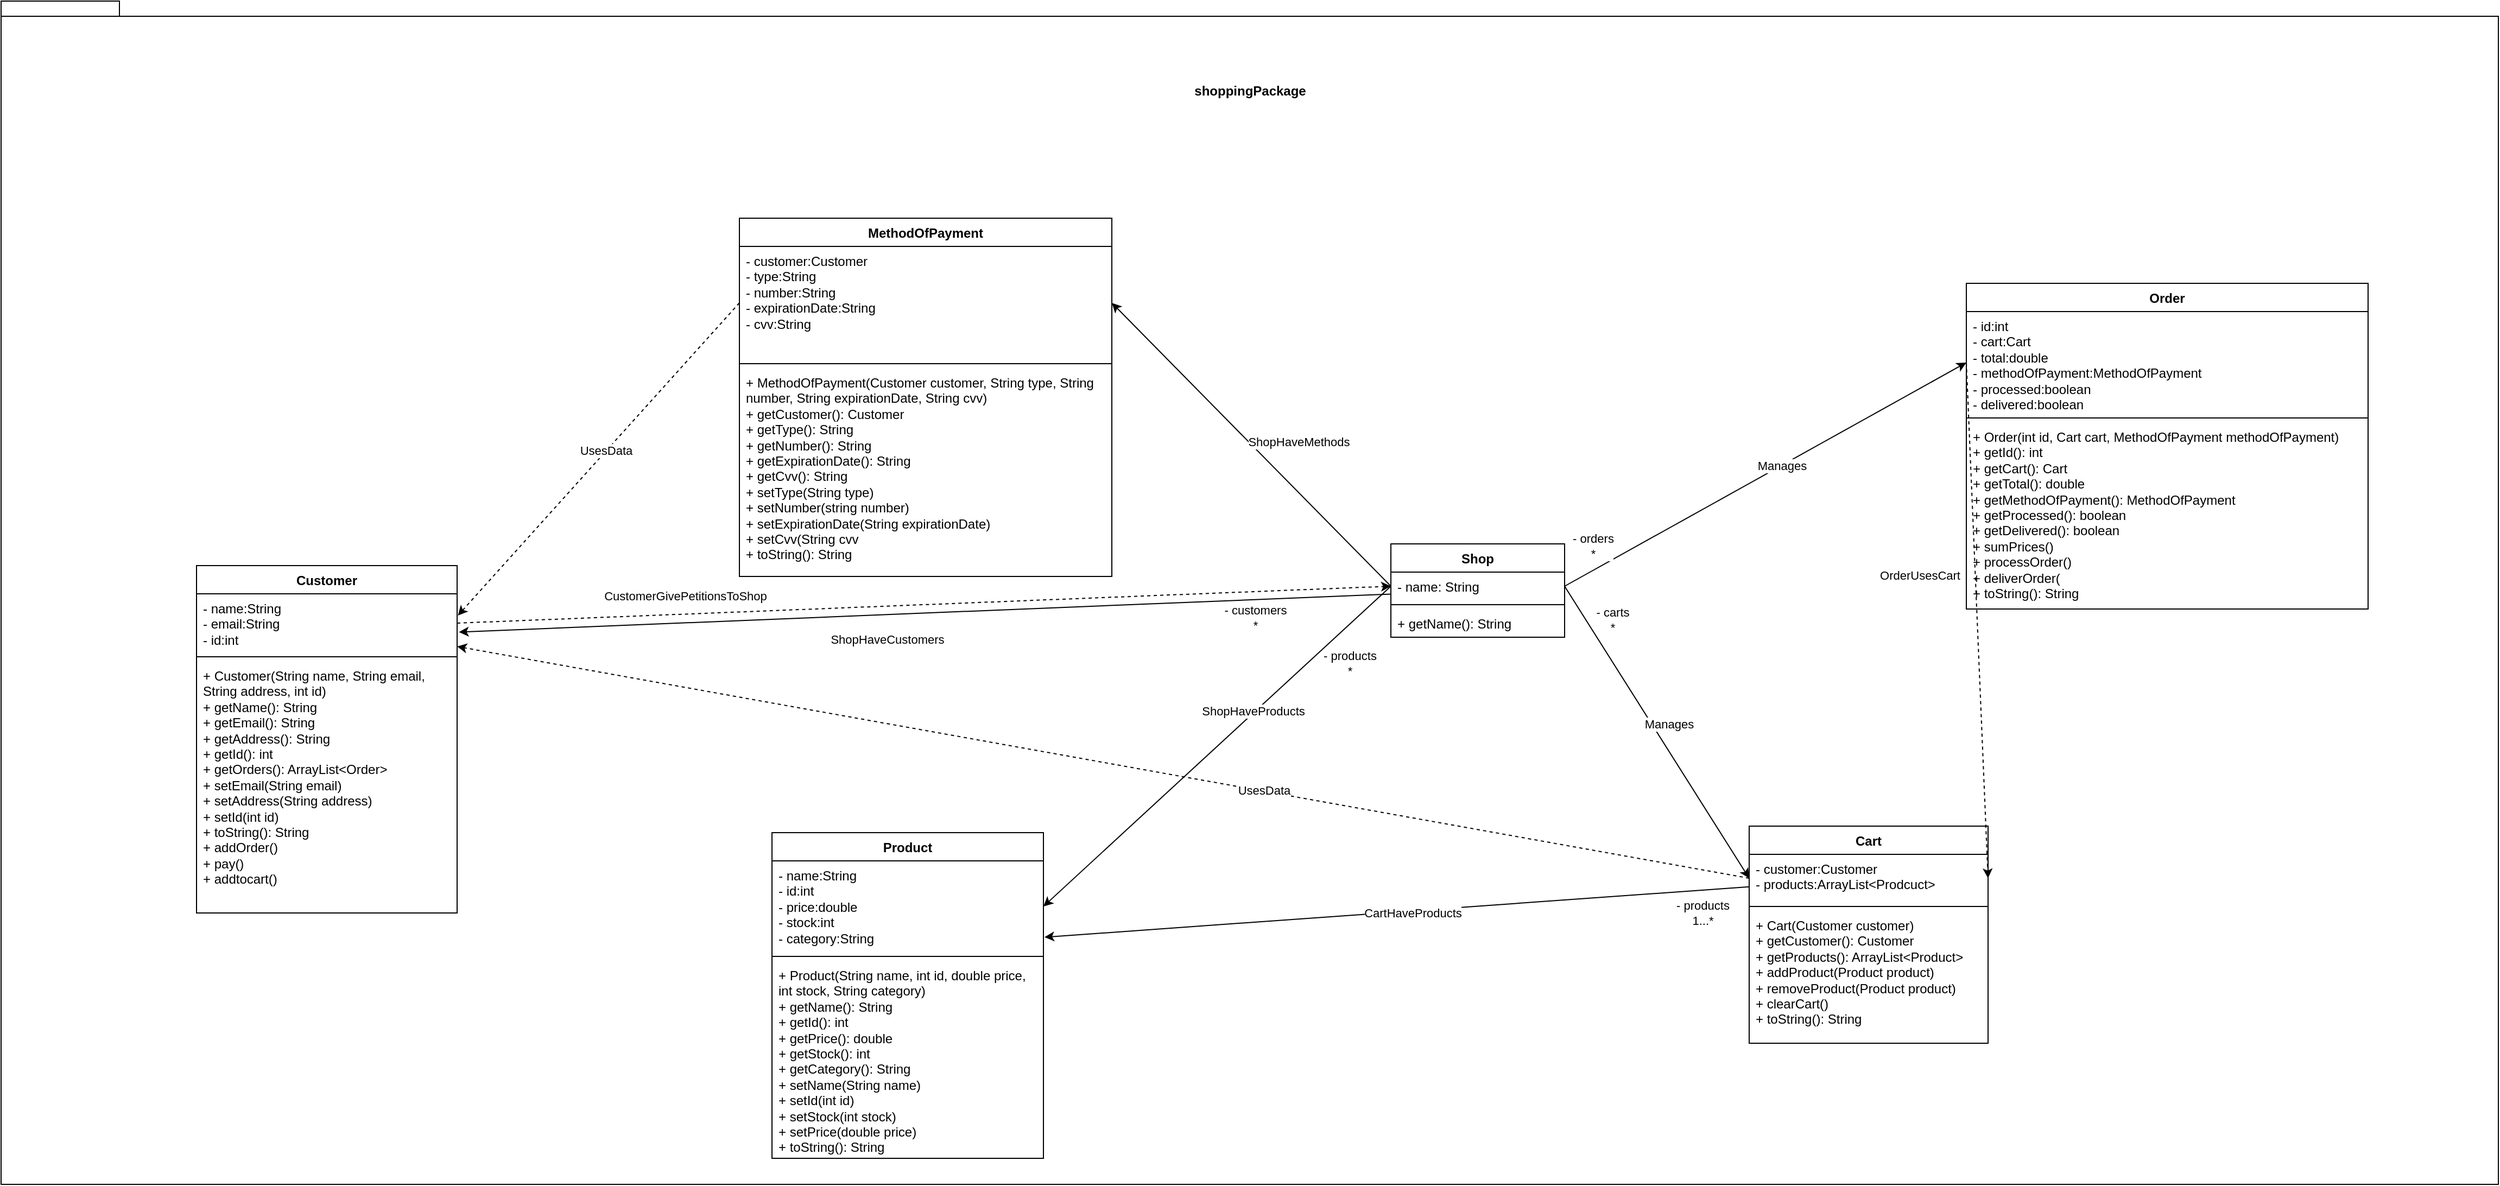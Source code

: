 <mxfile>
    <diagram name="Página-1" id="qqk2K5_pDjCYKN5iAL0d">
        <mxGraphModel dx="4970" dy="4913" grid="1" gridSize="10" guides="1" tooltips="1" connect="1" arrows="1" fold="1" page="1" pageScale="1" pageWidth="827" pageHeight="1169" math="0" shadow="0">
            <root>
                <mxCell id="0"/>
                <mxCell id="1" parent="0"/>
                <mxCell id="56" value="shoppingPackage&lt;br&gt;&lt;br&gt;&lt;br&gt;&lt;br&gt;&lt;br&gt;&lt;br&gt;&lt;br&gt;&lt;br&gt;&lt;br&gt;&lt;br&gt;&lt;br&gt;&lt;br&gt;&lt;br&gt;&lt;br&gt;&lt;br&gt;&lt;br&gt;&lt;br&gt;&lt;br&gt;&lt;br&gt;&lt;br&gt;&lt;br&gt;&lt;br&gt;&lt;br&gt;&lt;br&gt;&lt;br&gt;&lt;br&gt;&lt;br&gt;&lt;br&gt;&lt;br&gt;&lt;br&gt;&lt;br&gt;&lt;br&gt;&lt;br&gt;&lt;br&gt;&lt;br&gt;&lt;br&gt;&lt;br&gt;&lt;br&gt;&lt;br&gt;&lt;br&gt;&lt;br&gt;&lt;br&gt;&lt;br&gt;&lt;br&gt;&lt;br&gt;&lt;br&gt;&lt;br&gt;&lt;br&gt;&lt;br&gt;&lt;br&gt;&lt;br&gt;&lt;br&gt;&lt;br&gt;&lt;br&gt;&lt;br&gt;&lt;br&gt;&lt;br&gt;&lt;br&gt;&lt;br&gt;&lt;br&gt;&lt;br&gt;&lt;br&gt;&lt;br&gt;&lt;br&gt;&lt;br&gt;&lt;br&gt;" style="shape=folder;fontStyle=1;spacingTop=10;tabWidth=40;tabHeight=14;tabPosition=left;html=1;" vertex="1" parent="1">
                    <mxGeometry x="91" y="-2310" width="2300" height="1090" as="geometry"/>
                </mxCell>
                <mxCell id="LrH_3oRk7ts7FuKDNX95-7" value="&lt;span data-lucid-content=&quot;{&amp;quot;t&amp;quot;:&amp;quot;Customer&amp;quot;,&amp;quot;m&amp;quot;:[{&amp;quot;s&amp;quot;:0,&amp;quot;n&amp;quot;:&amp;quot;a&amp;quot;,&amp;quot;v&amp;quot;:&amp;quot;left&amp;quot;},{&amp;quot;s&amp;quot;:0,&amp;quot;n&amp;quot;:&amp;quot;fsp&amp;quot;,&amp;quot;v&amp;quot;:&amp;quot;ss_presetShapeStyle1_textStyle&amp;quot;,&amp;quot;e&amp;quot;:8},{&amp;quot;s&amp;quot;:0,&amp;quot;n&amp;quot;:&amp;quot;fsp2&amp;quot;,&amp;quot;v&amp;quot;:&amp;quot;ss_presetShapeStyle1_textStyle&amp;quot;,&amp;quot;e&amp;quot;:8}]}&quot; data-lucid-type=&quot;application/vnd.lucid.text&quot;&gt;Customer&lt;/span&gt;" style="swimlane;fontStyle=1;align=center;verticalAlign=top;childLayout=stackLayout;horizontal=1;startSize=26;horizontalStack=0;resizeParent=1;resizeParentMax=0;resizeLast=0;collapsible=1;marginBottom=0;whiteSpace=wrap;html=1;" parent="1" vertex="1">
                    <mxGeometry x="271" y="-1790" width="240" height="320" as="geometry"/>
                </mxCell>
                <mxCell id="LrH_3oRk7ts7FuKDNX95-8" value="&lt;span data-lucid-content=&quot;{&amp;quot;t&amp;quot;:&amp;quot;- name:String\n- email:String\n- id:int\n- orders:ArrayList&lt;Order&gt;&amp;quot;,&amp;quot;m&amp;quot;:[{&amp;quot;s&amp;quot;:0,&amp;quot;n&amp;quot;:&amp;quot;od&amp;quot;,&amp;quot;v&amp;quot;:1},{&amp;quot;s&amp;quot;:14,&amp;quot;n&amp;quot;:&amp;quot;od&amp;quot;,&amp;quot;v&amp;quot;:1},{&amp;quot;s&amp;quot;:29,&amp;quot;n&amp;quot;:&amp;quot;od&amp;quot;,&amp;quot;v&amp;quot;:1},{&amp;quot;s&amp;quot;:38,&amp;quot;n&amp;quot;:&amp;quot;od&amp;quot;,&amp;quot;v&amp;quot;:1},{&amp;quot;s&amp;quot;:0,&amp;quot;n&amp;quot;:&amp;quot;fsp&amp;quot;,&amp;quot;v&amp;quot;:&amp;quot;ss_presetShapeStyle1_textStyle&amp;quot;,&amp;quot;e&amp;quot;:63},{&amp;quot;s&amp;quot;:0,&amp;quot;n&amp;quot;:&amp;quot;fsp2&amp;quot;,&amp;quot;v&amp;quot;:&amp;quot;ss_presetShapeStyle1_textStyle&amp;quot;,&amp;quot;e&amp;quot;:63}]}&quot; data-lucid-type=&quot;application/vnd.lucid.text&quot;&gt;- name:String&lt;br&gt;- email:String&lt;br&gt;- id:int&lt;br&gt;&lt;/span&gt;" style="text;strokeColor=none;fillColor=none;align=left;verticalAlign=top;spacingLeft=4;spacingRight=4;overflow=hidden;rotatable=0;points=[[0,0.5],[1,0.5]];portConstraint=eastwest;whiteSpace=wrap;html=1;" parent="LrH_3oRk7ts7FuKDNX95-7" vertex="1">
                    <mxGeometry y="26" width="240" height="54" as="geometry"/>
                </mxCell>
                <mxCell id="LrH_3oRk7ts7FuKDNX95-9" value="" style="line;strokeWidth=1;fillColor=none;align=left;verticalAlign=middle;spacingTop=-1;spacingLeft=3;spacingRight=3;rotatable=0;labelPosition=right;points=[];portConstraint=eastwest;strokeColor=inherit;" parent="LrH_3oRk7ts7FuKDNX95-7" vertex="1">
                    <mxGeometry y="80" width="240" height="8" as="geometry"/>
                </mxCell>
                <mxCell id="LrH_3oRk7ts7FuKDNX95-10" value="&lt;span data-lucid-content=&quot;{&amp;quot;t&amp;quot;:&amp;quot;+ Customer(String name, String email, String address, int id)\n+ getName(): String\n+ getEmail(): String\n+ getAddress(): String\n+ getId(): int\n+ getOrders(): ArrayList&lt;Order&gt;\n+ setEmail(String email)\n+ setAddress(String address)\n+ setId(int id)\n+ toString(): String\n+ addOrder(Order order) &amp;quot;,&amp;quot;m&amp;quot;:[{&amp;quot;s&amp;quot;:0,&amp;quot;n&amp;quot;:&amp;quot;a&amp;quot;,&amp;quot;v&amp;quot;:&amp;quot;left&amp;quot;},{&amp;quot;s&amp;quot;:62,&amp;quot;n&amp;quot;:&amp;quot;a&amp;quot;,&amp;quot;v&amp;quot;:&amp;quot;left&amp;quot;},{&amp;quot;s&amp;quot;:82,&amp;quot;n&amp;quot;:&amp;quot;a&amp;quot;,&amp;quot;v&amp;quot;:&amp;quot;left&amp;quot;},{&amp;quot;s&amp;quot;:103,&amp;quot;n&amp;quot;:&amp;quot;a&amp;quot;,&amp;quot;v&amp;quot;:&amp;quot;left&amp;quot;},{&amp;quot;s&amp;quot;:126,&amp;quot;n&amp;quot;:&amp;quot;a&amp;quot;,&amp;quot;v&amp;quot;:&amp;quot;left&amp;quot;},{&amp;quot;s&amp;quot;:141,&amp;quot;n&amp;quot;:&amp;quot;a&amp;quot;,&amp;quot;v&amp;quot;:&amp;quot;left&amp;quot;},{&amp;quot;s&amp;quot;:173,&amp;quot;n&amp;quot;:&amp;quot;a&amp;quot;,&amp;quot;v&amp;quot;:&amp;quot;left&amp;quot;},{&amp;quot;s&amp;quot;:198,&amp;quot;n&amp;quot;:&amp;quot;a&amp;quot;,&amp;quot;v&amp;quot;:&amp;quot;left&amp;quot;},{&amp;quot;s&amp;quot;:227,&amp;quot;n&amp;quot;:&amp;quot;a&amp;quot;,&amp;quot;v&amp;quot;:&amp;quot;left&amp;quot;},{&amp;quot;s&amp;quot;:243,&amp;quot;n&amp;quot;:&amp;quot;a&amp;quot;,&amp;quot;v&amp;quot;:&amp;quot;left&amp;quot;},{&amp;quot;s&amp;quot;:264,&amp;quot;n&amp;quot;:&amp;quot;a&amp;quot;,&amp;quot;v&amp;quot;:&amp;quot;left&amp;quot;},{&amp;quot;s&amp;quot;:0,&amp;quot;n&amp;quot;:&amp;quot;fc&amp;quot;,&amp;quot;v&amp;quot;:&amp;quot;Regular&amp;quot;,&amp;quot;e&amp;quot;:288},{&amp;quot;s&amp;quot;:0,&amp;quot;n&amp;quot;:&amp;quot;fid&amp;quot;,&amp;quot;v&amp;quot;:2,&amp;quot;e&amp;quot;:288},{&amp;quot;s&amp;quot;:0,&amp;quot;n&amp;quot;:&amp;quot;fsp&amp;quot;,&amp;quot;v&amp;quot;:&amp;quot;ss_presetShapeStyle1_textStyle&amp;quot;,&amp;quot;e&amp;quot;:288},{&amp;quot;s&amp;quot;:0,&amp;quot;n&amp;quot;:&amp;quot;fsp2&amp;quot;,&amp;quot;v&amp;quot;:&amp;quot;ss_presetShapeStyle1_textStyle&amp;quot;,&amp;quot;e&amp;quot;:288}]}&quot; data-lucid-type=&quot;application/vnd.lucid.text&quot;&gt;+ Customer(String name, String email, String address, int id)&lt;br&gt;+ getName(): String&lt;br&gt;+ getEmail(): String&lt;br&gt;+ getAddress(): String&lt;br&gt;+ getId(): int&lt;br&gt;+ getOrders(): ArrayList&amp;lt;Order&amp;gt;&lt;br&gt;+ setEmail(String email)&lt;br&gt;+ setAddress(String address)&lt;br&gt;+ setId(int id)&lt;br&gt;+ toString(): String&lt;br&gt;+ addOrder()&lt;br&gt;+ pay()&lt;br&gt;+ addtocart()&lt;/span&gt;" style="text;strokeColor=none;fillColor=none;align=left;verticalAlign=top;spacingLeft=4;spacingRight=4;overflow=hidden;rotatable=0;points=[[0,0.5],[1,0.5]];portConstraint=eastwest;whiteSpace=wrap;html=1;" parent="LrH_3oRk7ts7FuKDNX95-7" vertex="1">
                    <mxGeometry y="88" width="240" height="232" as="geometry"/>
                </mxCell>
                <mxCell id="LrH_3oRk7ts7FuKDNX95-11" value="&lt;span data-lucid-content=&quot;{&amp;quot;t&amp;quot;:&amp;quot;Product&amp;quot;,&amp;quot;m&amp;quot;:[{&amp;quot;s&amp;quot;:0,&amp;quot;n&amp;quot;:&amp;quot;a&amp;quot;,&amp;quot;v&amp;quot;:&amp;quot;left&amp;quot;},{&amp;quot;s&amp;quot;:0,&amp;quot;n&amp;quot;:&amp;quot;fsp&amp;quot;,&amp;quot;v&amp;quot;:&amp;quot;ss_presetShapeStyle1_textStyle&amp;quot;,&amp;quot;e&amp;quot;:7},{&amp;quot;s&amp;quot;:0,&amp;quot;n&amp;quot;:&amp;quot;fsp2&amp;quot;,&amp;quot;v&amp;quot;:&amp;quot;ss_presetShapeStyle1_textStyle&amp;quot;,&amp;quot;e&amp;quot;:7}]}&quot; data-lucid-type=&quot;application/vnd.lucid.text&quot;&gt;Product&lt;/span&gt;" style="swimlane;fontStyle=1;align=center;verticalAlign=top;childLayout=stackLayout;horizontal=1;startSize=26;horizontalStack=0;resizeParent=1;resizeParentMax=0;resizeLast=0;collapsible=1;marginBottom=0;whiteSpace=wrap;html=1;" parent="1" vertex="1">
                    <mxGeometry x="801" y="-1544" width="250" height="300" as="geometry"/>
                </mxCell>
                <mxCell id="LrH_3oRk7ts7FuKDNX95-12" value="&lt;span data-lucid-content=&quot;{&amp;quot;t&amp;quot;:&amp;quot;- name:String\n- id:int\n- price:double\n- stock:int\n- category:String&amp;quot;,&amp;quot;m&amp;quot;:[{&amp;quot;s&amp;quot;:0,&amp;quot;n&amp;quot;:&amp;quot;od&amp;quot;,&amp;quot;v&amp;quot;:1},{&amp;quot;s&amp;quot;:14,&amp;quot;n&amp;quot;:&amp;quot;od&amp;quot;,&amp;quot;v&amp;quot;:1},{&amp;quot;s&amp;quot;:23,&amp;quot;n&amp;quot;:&amp;quot;od&amp;quot;,&amp;quot;v&amp;quot;:1},{&amp;quot;s&amp;quot;:38,&amp;quot;n&amp;quot;:&amp;quot;od&amp;quot;,&amp;quot;v&amp;quot;:1},{&amp;quot;s&amp;quot;:50,&amp;quot;n&amp;quot;:&amp;quot;od&amp;quot;,&amp;quot;v&amp;quot;:1},{&amp;quot;s&amp;quot;:0,&amp;quot;n&amp;quot;:&amp;quot;fsp&amp;quot;,&amp;quot;v&amp;quot;:&amp;quot;ss_presetShapeStyle1_textStyle&amp;quot;,&amp;quot;e&amp;quot;:67},{&amp;quot;s&amp;quot;:0,&amp;quot;n&amp;quot;:&amp;quot;fsp2&amp;quot;,&amp;quot;v&amp;quot;:&amp;quot;ss_presetShapeStyle1_textStyle&amp;quot;,&amp;quot;e&amp;quot;:67}]}&quot; data-lucid-type=&quot;application/vnd.lucid.text&quot;&gt;- name:String&lt;br&gt;- id:int&lt;br&gt;- price:double&lt;br&gt;- stock:int&lt;br&gt;- category:String&lt;/span&gt;" style="text;strokeColor=none;fillColor=none;align=left;verticalAlign=top;spacingLeft=4;spacingRight=4;overflow=hidden;rotatable=0;points=[[0,0.5],[1,0.5]];portConstraint=eastwest;whiteSpace=wrap;html=1;" parent="LrH_3oRk7ts7FuKDNX95-11" vertex="1">
                    <mxGeometry y="26" width="250" height="84" as="geometry"/>
                </mxCell>
                <mxCell id="LrH_3oRk7ts7FuKDNX95-13" value="" style="line;strokeWidth=1;fillColor=none;align=left;verticalAlign=middle;spacingTop=-1;spacingLeft=3;spacingRight=3;rotatable=0;labelPosition=right;points=[];portConstraint=eastwest;strokeColor=inherit;" parent="LrH_3oRk7ts7FuKDNX95-11" vertex="1">
                    <mxGeometry y="110" width="250" height="8" as="geometry"/>
                </mxCell>
                <mxCell id="LrH_3oRk7ts7FuKDNX95-14" value="&lt;span data-lucid-content=&quot;{&amp;quot;t&amp;quot;:&amp;quot;+ Product(String name, int id, double price, int stock, String category)\n+ getName(): String\n+ getId(): int\n+ getPrice(): double\n+ getStock(): int\n+ getCategory(): String\n+ setName(String name)\n+ setId(int id)\n+ setStock(int stock)\n+ setPrice(double price)\n+ toString(): String&amp;quot;,&amp;quot;m&amp;quot;:[{&amp;quot;s&amp;quot;:0,&amp;quot;n&amp;quot;:&amp;quot;a&amp;quot;,&amp;quot;v&amp;quot;:&amp;quot;left&amp;quot;},{&amp;quot;s&amp;quot;:73,&amp;quot;n&amp;quot;:&amp;quot;a&amp;quot;,&amp;quot;v&amp;quot;:&amp;quot;left&amp;quot;},{&amp;quot;s&amp;quot;:93,&amp;quot;n&amp;quot;:&amp;quot;a&amp;quot;,&amp;quot;v&amp;quot;:&amp;quot;left&amp;quot;},{&amp;quot;s&amp;quot;:108,&amp;quot;n&amp;quot;:&amp;quot;a&amp;quot;,&amp;quot;v&amp;quot;:&amp;quot;left&amp;quot;},{&amp;quot;s&amp;quot;:129,&amp;quot;n&amp;quot;:&amp;quot;a&amp;quot;,&amp;quot;v&amp;quot;:&amp;quot;left&amp;quot;},{&amp;quot;s&amp;quot;:147,&amp;quot;n&amp;quot;:&amp;quot;a&amp;quot;,&amp;quot;v&amp;quot;:&amp;quot;left&amp;quot;},{&amp;quot;s&amp;quot;:171,&amp;quot;n&amp;quot;:&amp;quot;a&amp;quot;,&amp;quot;v&amp;quot;:&amp;quot;left&amp;quot;},{&amp;quot;s&amp;quot;:194,&amp;quot;n&amp;quot;:&amp;quot;a&amp;quot;,&amp;quot;v&amp;quot;:&amp;quot;left&amp;quot;},{&amp;quot;s&amp;quot;:210,&amp;quot;n&amp;quot;:&amp;quot;a&amp;quot;,&amp;quot;v&amp;quot;:&amp;quot;left&amp;quot;},{&amp;quot;s&amp;quot;:232,&amp;quot;n&amp;quot;:&amp;quot;a&amp;quot;,&amp;quot;v&amp;quot;:&amp;quot;left&amp;quot;},{&amp;quot;s&amp;quot;:257,&amp;quot;n&amp;quot;:&amp;quot;a&amp;quot;,&amp;quot;v&amp;quot;:&amp;quot;left&amp;quot;},{&amp;quot;s&amp;quot;:0,&amp;quot;n&amp;quot;:&amp;quot;fc&amp;quot;,&amp;quot;v&amp;quot;:&amp;quot;Regular&amp;quot;,&amp;quot;e&amp;quot;:277},{&amp;quot;s&amp;quot;:0,&amp;quot;n&amp;quot;:&amp;quot;fid&amp;quot;,&amp;quot;v&amp;quot;:2,&amp;quot;e&amp;quot;:277},{&amp;quot;s&amp;quot;:0,&amp;quot;n&amp;quot;:&amp;quot;fsp&amp;quot;,&amp;quot;v&amp;quot;:&amp;quot;ss_presetShapeStyle1_textStyle&amp;quot;,&amp;quot;e&amp;quot;:277},{&amp;quot;s&amp;quot;:0,&amp;quot;n&amp;quot;:&amp;quot;fsp2&amp;quot;,&amp;quot;v&amp;quot;:&amp;quot;ss_presetShapeStyle1_textStyle&amp;quot;,&amp;quot;e&amp;quot;:277}]}&quot; data-lucid-type=&quot;application/vnd.lucid.text&quot;&gt;+ Product(String name, int id, double price, int stock, String category)&lt;br&gt;+ getName(): String&lt;br&gt;+ getId(): int&lt;br&gt;+ getPrice(): double&lt;br&gt;+ getStock(): int&lt;br&gt;+ getCategory(): String&lt;br&gt;+ setName(String name)&lt;br&gt;+ setId(int id)&lt;br&gt;+ setStock(int stock)&lt;br&gt;+ setPrice(double price)&lt;br&gt;+ toString(): String&lt;/span&gt;" style="text;strokeColor=none;fillColor=none;align=left;verticalAlign=top;spacingLeft=4;spacingRight=4;overflow=hidden;rotatable=0;points=[[0,0.5],[1,0.5]];portConstraint=eastwest;whiteSpace=wrap;html=1;" parent="LrH_3oRk7ts7FuKDNX95-11" vertex="1">
                    <mxGeometry y="118" width="250" height="182" as="geometry"/>
                </mxCell>
                <mxCell id="LrH_3oRk7ts7FuKDNX95-15" value="&lt;span data-lucid-content=&quot;{&amp;quot;t&amp;quot;:&amp;quot;Cart&amp;quot;,&amp;quot;m&amp;quot;:[{&amp;quot;s&amp;quot;:0,&amp;quot;n&amp;quot;:&amp;quot;a&amp;quot;,&amp;quot;v&amp;quot;:&amp;quot;left&amp;quot;},{&amp;quot;s&amp;quot;:0,&amp;quot;n&amp;quot;:&amp;quot;fsp&amp;quot;,&amp;quot;v&amp;quot;:&amp;quot;ss_presetShapeStyle1_textStyle&amp;quot;,&amp;quot;e&amp;quot;:4},{&amp;quot;s&amp;quot;:0,&amp;quot;n&amp;quot;:&amp;quot;fsp2&amp;quot;,&amp;quot;v&amp;quot;:&amp;quot;ss_presetShapeStyle1_textStyle&amp;quot;,&amp;quot;e&amp;quot;:4}]}&quot; data-lucid-type=&quot;application/vnd.lucid.text&quot;&gt;Cart&lt;/span&gt;" style="swimlane;fontStyle=1;align=center;verticalAlign=top;childLayout=stackLayout;horizontal=1;startSize=26;horizontalStack=0;resizeParent=1;resizeParentMax=0;resizeLast=0;collapsible=1;marginBottom=0;whiteSpace=wrap;html=1;" parent="1" vertex="1">
                    <mxGeometry x="1701" y="-1550" width="220" height="200" as="geometry"/>
                </mxCell>
                <mxCell id="LrH_3oRk7ts7FuKDNX95-16" value="&lt;span data-lucid-content=&quot;{&amp;quot;t&amp;quot;:&amp;quot;- customer:Customer\n- products:ArrayList&lt;Prodcuct&gt;&amp;quot;,&amp;quot;m&amp;quot;:[{&amp;quot;s&amp;quot;:0,&amp;quot;n&amp;quot;:&amp;quot;od&amp;quot;,&amp;quot;v&amp;quot;:1},{&amp;quot;s&amp;quot;:0,&amp;quot;n&amp;quot;:&amp;quot;fsp&amp;quot;,&amp;quot;v&amp;quot;:&amp;quot;ss_presetShapeStyle1_textStyle&amp;quot;,&amp;quot;e&amp;quot;:50},{&amp;quot;s&amp;quot;:0,&amp;quot;n&amp;quot;:&amp;quot;fsp2&amp;quot;,&amp;quot;v&amp;quot;:&amp;quot;ss_presetShapeStyle1_textStyle&amp;quot;,&amp;quot;e&amp;quot;:50}]}&quot; data-lucid-type=&quot;application/vnd.lucid.text&quot;&gt;- customer:Customer&lt;br&gt;- products:ArrayList&amp;lt;Prodcuct&amp;gt;&lt;/span&gt;" style="text;strokeColor=none;fillColor=none;align=left;verticalAlign=top;spacingLeft=4;spacingRight=4;overflow=hidden;rotatable=0;points=[[0,0.5],[1,0.5]];portConstraint=eastwest;whiteSpace=wrap;html=1;" parent="LrH_3oRk7ts7FuKDNX95-15" vertex="1">
                    <mxGeometry y="26" width="220" height="44" as="geometry"/>
                </mxCell>
                <mxCell id="LrH_3oRk7ts7FuKDNX95-17" value="" style="line;strokeWidth=1;fillColor=none;align=left;verticalAlign=middle;spacingTop=-1;spacingLeft=3;spacingRight=3;rotatable=0;labelPosition=right;points=[];portConstraint=eastwest;strokeColor=inherit;" parent="LrH_3oRk7ts7FuKDNX95-15" vertex="1">
                    <mxGeometry y="70" width="220" height="8" as="geometry"/>
                </mxCell>
                <mxCell id="LrH_3oRk7ts7FuKDNX95-18" value="&lt;span data-lucid-content=&quot;{&amp;quot;t&amp;quot;:&amp;quot;+ Cart(Customer customer)\n+ getCustomer(): Customer\n+ getProducts(): ArrayList&lt;Product&gt;\n+ addProduct(Product product)\n+ removeProduct(Product product)\n+ clearCart()\n+ toString(): String&amp;quot;,&amp;quot;m&amp;quot;:[{&amp;quot;s&amp;quot;:0,&amp;quot;n&amp;quot;:&amp;quot;a&amp;quot;,&amp;quot;v&amp;quot;:&amp;quot;left&amp;quot;},{&amp;quot;s&amp;quot;:26,&amp;quot;n&amp;quot;:&amp;quot;a&amp;quot;,&amp;quot;v&amp;quot;:&amp;quot;left&amp;quot;},{&amp;quot;s&amp;quot;:52,&amp;quot;n&amp;quot;:&amp;quot;a&amp;quot;,&amp;quot;v&amp;quot;:&amp;quot;left&amp;quot;},{&amp;quot;s&amp;quot;:88,&amp;quot;n&amp;quot;:&amp;quot;a&amp;quot;,&amp;quot;v&amp;quot;:&amp;quot;left&amp;quot;},{&amp;quot;s&amp;quot;:118,&amp;quot;n&amp;quot;:&amp;quot;a&amp;quot;,&amp;quot;v&amp;quot;:&amp;quot;left&amp;quot;},{&amp;quot;s&amp;quot;:151,&amp;quot;n&amp;quot;:&amp;quot;a&amp;quot;,&amp;quot;v&amp;quot;:&amp;quot;left&amp;quot;},{&amp;quot;s&amp;quot;:165,&amp;quot;n&amp;quot;:&amp;quot;a&amp;quot;,&amp;quot;v&amp;quot;:&amp;quot;left&amp;quot;},{&amp;quot;s&amp;quot;:0,&amp;quot;n&amp;quot;:&amp;quot;fsp&amp;quot;,&amp;quot;v&amp;quot;:&amp;quot;ss_presetShapeStyle1_textStyle&amp;quot;,&amp;quot;e&amp;quot;:185},{&amp;quot;s&amp;quot;:0,&amp;quot;n&amp;quot;:&amp;quot;fsp2&amp;quot;,&amp;quot;v&amp;quot;:&amp;quot;ss_presetShapeStyle1_textStyle&amp;quot;,&amp;quot;e&amp;quot;:185}]}&quot; data-lucid-type=&quot;application/vnd.lucid.text&quot;&gt;+ Cart(Customer customer)&lt;br&gt;+ getCustomer(): Customer&lt;br&gt;+ getProducts(): ArrayList&amp;lt;Product&amp;gt;&lt;br&gt;+ addProduct(Product product)&lt;br&gt;+ removeProduct(Product product)&lt;br&gt;+ clearCart()&lt;br&gt;+ toString(): String&lt;/span&gt;" style="text;strokeColor=none;fillColor=none;align=left;verticalAlign=top;spacingLeft=4;spacingRight=4;overflow=hidden;rotatable=0;points=[[0,0.5],[1,0.5]];portConstraint=eastwest;whiteSpace=wrap;html=1;" parent="LrH_3oRk7ts7FuKDNX95-15" vertex="1">
                    <mxGeometry y="78" width="220" height="122" as="geometry"/>
                </mxCell>
                <mxCell id="LrH_3oRk7ts7FuKDNX95-19" value="&lt;span data-lucid-content=&quot;{&amp;quot;t&amp;quot;:&amp;quot;Order&amp;quot;,&amp;quot;m&amp;quot;:[{&amp;quot;s&amp;quot;:0,&amp;quot;n&amp;quot;:&amp;quot;a&amp;quot;,&amp;quot;v&amp;quot;:&amp;quot;left&amp;quot;},{&amp;quot;s&amp;quot;:0,&amp;quot;n&amp;quot;:&amp;quot;fsp&amp;quot;,&amp;quot;v&amp;quot;:&amp;quot;ss_presetShapeStyle1_textStyle&amp;quot;,&amp;quot;e&amp;quot;:5},{&amp;quot;s&amp;quot;:0,&amp;quot;n&amp;quot;:&amp;quot;fsp2&amp;quot;,&amp;quot;v&amp;quot;:&amp;quot;ss_presetShapeStyle1_textStyle&amp;quot;,&amp;quot;e&amp;quot;:5}]}&quot; data-lucid-type=&quot;application/vnd.lucid.text&quot;&gt;Order&lt;/span&gt;" style="swimlane;fontStyle=1;align=center;verticalAlign=top;childLayout=stackLayout;horizontal=1;startSize=26;horizontalStack=0;resizeParent=1;resizeParentMax=0;resizeLast=0;collapsible=1;marginBottom=0;whiteSpace=wrap;html=1;" parent="1" vertex="1">
                    <mxGeometry x="1901" y="-2050" width="370" height="300" as="geometry"/>
                </mxCell>
                <mxCell id="LrH_3oRk7ts7FuKDNX95-20" value="&lt;span data-lucid-content=&quot;{&amp;quot;t&amp;quot;:&amp;quot;- id:int\n- cart:Cart\n- total:double\n- methodOfPayment:MethodOfPayment\n- processed:boolean\n- delivered:boolean&amp;quot;,&amp;quot;m&amp;quot;:[{&amp;quot;s&amp;quot;:0,&amp;quot;n&amp;quot;:&amp;quot;od&amp;quot;,&amp;quot;v&amp;quot;:1},{&amp;quot;s&amp;quot;:0,&amp;quot;n&amp;quot;:&amp;quot;fsp&amp;quot;,&amp;quot;v&amp;quot;:&amp;quot;ss_presetShapeStyle1_textStyle&amp;quot;,&amp;quot;e&amp;quot;:109},{&amp;quot;s&amp;quot;:0,&amp;quot;n&amp;quot;:&amp;quot;fsp2&amp;quot;,&amp;quot;v&amp;quot;:&amp;quot;ss_presetShapeStyle1_textStyle&amp;quot;,&amp;quot;e&amp;quot;:109}]}&quot; data-lucid-type=&quot;application/vnd.lucid.text&quot;&gt;- id:int&lt;br&gt;- cart:Cart&lt;br&gt;- total:double&lt;br&gt;- methodOfPayment:MethodOfPayment&lt;br&gt;- processed:boolean&lt;br&gt;- delivered:boolean&lt;/span&gt;" style="text;strokeColor=none;fillColor=none;align=left;verticalAlign=top;spacingLeft=4;spacingRight=4;overflow=hidden;rotatable=0;points=[[0,0.5],[1,0.5]];portConstraint=eastwest;whiteSpace=wrap;html=1;" parent="LrH_3oRk7ts7FuKDNX95-19" vertex="1">
                    <mxGeometry y="26" width="370" height="94" as="geometry"/>
                </mxCell>
                <mxCell id="LrH_3oRk7ts7FuKDNX95-21" value="" style="line;strokeWidth=1;fillColor=none;align=left;verticalAlign=middle;spacingTop=-1;spacingLeft=3;spacingRight=3;rotatable=0;labelPosition=right;points=[];portConstraint=eastwest;strokeColor=inherit;" parent="LrH_3oRk7ts7FuKDNX95-19" vertex="1">
                    <mxGeometry y="120" width="370" height="8" as="geometry"/>
                </mxCell>
                <mxCell id="LrH_3oRk7ts7FuKDNX95-22" value="&lt;span data-lucid-content=&quot;{&amp;quot;t&amp;quot;:&amp;quot;+ Order(int id, Cart cart, MethodOfPayment methodOfPayment)\n+ getId(): int\n+ getCart(): Cart\n+ getTotal(): double\n+ getMethodOfPayment(): MethodOfPayment\n+ getProcessed(): boolean\n+ getDelivered(): boolean\n+ sumPrices()\n+ processOrder()\n+ deliverOrder(\n+ toString(): String&amp;quot;,&amp;quot;m&amp;quot;:[{&amp;quot;s&amp;quot;:0,&amp;quot;n&amp;quot;:&amp;quot;a&amp;quot;,&amp;quot;v&amp;quot;:&amp;quot;left&amp;quot;},{&amp;quot;s&amp;quot;:60,&amp;quot;n&amp;quot;:&amp;quot;a&amp;quot;,&amp;quot;v&amp;quot;:&amp;quot;left&amp;quot;},{&amp;quot;s&amp;quot;:75,&amp;quot;n&amp;quot;:&amp;quot;a&amp;quot;,&amp;quot;v&amp;quot;:&amp;quot;left&amp;quot;},{&amp;quot;s&amp;quot;:93,&amp;quot;n&amp;quot;:&amp;quot;a&amp;quot;,&amp;quot;v&amp;quot;:&amp;quot;left&amp;quot;},{&amp;quot;s&amp;quot;:114,&amp;quot;n&amp;quot;:&amp;quot;a&amp;quot;,&amp;quot;v&amp;quot;:&amp;quot;left&amp;quot;},{&amp;quot;s&amp;quot;:154,&amp;quot;n&amp;quot;:&amp;quot;a&amp;quot;,&amp;quot;v&amp;quot;:&amp;quot;left&amp;quot;},{&amp;quot;s&amp;quot;:180,&amp;quot;n&amp;quot;:&amp;quot;a&amp;quot;,&amp;quot;v&amp;quot;:&amp;quot;left&amp;quot;},{&amp;quot;s&amp;quot;:206,&amp;quot;n&amp;quot;:&amp;quot;a&amp;quot;,&amp;quot;v&amp;quot;:&amp;quot;left&amp;quot;},{&amp;quot;s&amp;quot;:220,&amp;quot;n&amp;quot;:&amp;quot;a&amp;quot;,&amp;quot;v&amp;quot;:&amp;quot;left&amp;quot;},{&amp;quot;s&amp;quot;:237,&amp;quot;n&amp;quot;:&amp;quot;a&amp;quot;,&amp;quot;v&amp;quot;:&amp;quot;left&amp;quot;},{&amp;quot;s&amp;quot;:253,&amp;quot;n&amp;quot;:&amp;quot;a&amp;quot;,&amp;quot;v&amp;quot;:&amp;quot;left&amp;quot;},{&amp;quot;s&amp;quot;:0,&amp;quot;n&amp;quot;:&amp;quot;fsp&amp;quot;,&amp;quot;v&amp;quot;:&amp;quot;ss_presetShapeStyle1_textStyle&amp;quot;,&amp;quot;e&amp;quot;:273},{&amp;quot;s&amp;quot;:0,&amp;quot;n&amp;quot;:&amp;quot;fsp2&amp;quot;,&amp;quot;v&amp;quot;:&amp;quot;ss_presetShapeStyle1_textStyle&amp;quot;,&amp;quot;e&amp;quot;:273}]}&quot; data-lucid-type=&quot;application/vnd.lucid.text&quot;&gt;+ Order(int id, Cart cart, MethodOfPayment methodOfPayment)&lt;br&gt;+ getId(): int&lt;br&gt;+ getCart(): Cart&lt;br&gt;+ getTotal(): double&lt;br&gt;+ getMethodOfPayment(): MethodOfPayment&lt;br&gt;+ getProcessed(): boolean&lt;br&gt;+ getDelivered(): boolean&lt;br&gt;+ sumPrices()&lt;br&gt;+ processOrder()&lt;br&gt;+ deliverOrder(&lt;br&gt;+ toString(): String&lt;/span&gt;" style="text;strokeColor=none;fillColor=none;align=left;verticalAlign=top;spacingLeft=4;spacingRight=4;overflow=hidden;rotatable=0;points=[[0,0.5],[1,0.5]];portConstraint=eastwest;whiteSpace=wrap;html=1;" parent="LrH_3oRk7ts7FuKDNX95-19" vertex="1">
                    <mxGeometry y="128" width="370" height="172" as="geometry"/>
                </mxCell>
                <mxCell id="LrH_3oRk7ts7FuKDNX95-23" value="&lt;span data-lucid-content=&quot;{&amp;quot;t&amp;quot;:&amp;quot;MethodOfPayment&amp;quot;,&amp;quot;m&amp;quot;:[{&amp;quot;s&amp;quot;:0,&amp;quot;n&amp;quot;:&amp;quot;a&amp;quot;,&amp;quot;v&amp;quot;:&amp;quot;left&amp;quot;},{&amp;quot;s&amp;quot;:0,&amp;quot;n&amp;quot;:&amp;quot;fsp&amp;quot;,&amp;quot;v&amp;quot;:&amp;quot;ss_presetShapeStyle1_textStyle&amp;quot;,&amp;quot;e&amp;quot;:15},{&amp;quot;s&amp;quot;:0,&amp;quot;n&amp;quot;:&amp;quot;fsp2&amp;quot;,&amp;quot;v&amp;quot;:&amp;quot;ss_presetShapeStyle1_textStyle&amp;quot;,&amp;quot;e&amp;quot;:15}]}&quot; data-lucid-type=&quot;application/vnd.lucid.text&quot;&gt;MethodOfPayment&lt;/span&gt;" style="swimlane;fontStyle=1;align=center;verticalAlign=top;childLayout=stackLayout;horizontal=1;startSize=26;horizontalStack=0;resizeParent=1;resizeParentMax=0;resizeLast=0;collapsible=1;marginBottom=0;whiteSpace=wrap;html=1;" parent="1" vertex="1">
                    <mxGeometry x="771" y="-2110" width="343" height="330" as="geometry"/>
                </mxCell>
                <mxCell id="LrH_3oRk7ts7FuKDNX95-24" value="&lt;span data-lucid-content=&quot;{&amp;quot;t&amp;quot;:&amp;quot;- customer:Customer\n- type:String\n- number:String\n- expirationDate:String\n- cvv:String&amp;quot;,&amp;quot;m&amp;quot;:[{&amp;quot;s&amp;quot;:0,&amp;quot;n&amp;quot;:&amp;quot;od&amp;quot;,&amp;quot;v&amp;quot;:1},{&amp;quot;s&amp;quot;:0,&amp;quot;n&amp;quot;:&amp;quot;fsp&amp;quot;,&amp;quot;v&amp;quot;:&amp;quot;ss_presetShapeStyle1_textStyle&amp;quot;,&amp;quot;e&amp;quot;:86},{&amp;quot;s&amp;quot;:0,&amp;quot;n&amp;quot;:&amp;quot;fsp2&amp;quot;,&amp;quot;v&amp;quot;:&amp;quot;ss_presetShapeStyle1_textStyle&amp;quot;,&amp;quot;e&amp;quot;:86}]}&quot; data-lucid-type=&quot;application/vnd.lucid.text&quot;&gt;- customer:Customer&lt;br&gt;- type:String&lt;br&gt;- number:String&lt;br&gt;- expirationDate:String&lt;br&gt;- cvv:String&lt;/span&gt;" style="text;strokeColor=none;fillColor=none;align=left;verticalAlign=top;spacingLeft=4;spacingRight=4;overflow=hidden;rotatable=0;points=[[0,0.5],[1,0.5]];portConstraint=eastwest;whiteSpace=wrap;html=1;" parent="LrH_3oRk7ts7FuKDNX95-23" vertex="1">
                    <mxGeometry y="26" width="343" height="104" as="geometry"/>
                </mxCell>
                <mxCell id="LrH_3oRk7ts7FuKDNX95-25" value="" style="line;strokeWidth=1;fillColor=none;align=left;verticalAlign=middle;spacingTop=-1;spacingLeft=3;spacingRight=3;rotatable=0;labelPosition=right;points=[];portConstraint=eastwest;strokeColor=inherit;" parent="LrH_3oRk7ts7FuKDNX95-23" vertex="1">
                    <mxGeometry y="130" width="343" height="8" as="geometry"/>
                </mxCell>
                <mxCell id="LrH_3oRk7ts7FuKDNX95-26" value="&lt;span data-lucid-content=&quot;{&amp;quot;t&amp;quot;:&amp;quot;+ MethodOfPayment(Customer customer, String type, String number, String expirationDate, String cvv)\n+ getCustomer(): Customer\n+ getType(): String\n+ getNumber(): String\n+ getExpirationDate(): String\n+ getCvv(): String\n+ setType(String type)\n+ setNumber(string number)\n+ setExpirationDate(String expirationDate)\n+ setCvv(String cvv\n+ toString(): String&amp;quot;,&amp;quot;m&amp;quot;:[{&amp;quot;s&amp;quot;:0,&amp;quot;n&amp;quot;:&amp;quot;a&amp;quot;,&amp;quot;v&amp;quot;:&amp;quot;left&amp;quot;},{&amp;quot;s&amp;quot;:100,&amp;quot;n&amp;quot;:&amp;quot;a&amp;quot;,&amp;quot;v&amp;quot;:&amp;quot;left&amp;quot;},{&amp;quot;s&amp;quot;:126,&amp;quot;n&amp;quot;:&amp;quot;a&amp;quot;,&amp;quot;v&amp;quot;:&amp;quot;left&amp;quot;},{&amp;quot;s&amp;quot;:146,&amp;quot;n&amp;quot;:&amp;quot;a&amp;quot;,&amp;quot;v&amp;quot;:&amp;quot;left&amp;quot;},{&amp;quot;s&amp;quot;:168,&amp;quot;n&amp;quot;:&amp;quot;a&amp;quot;,&amp;quot;v&amp;quot;:&amp;quot;left&amp;quot;},{&amp;quot;s&amp;quot;:198,&amp;quot;n&amp;quot;:&amp;quot;a&amp;quot;,&amp;quot;v&amp;quot;:&amp;quot;left&amp;quot;},{&amp;quot;s&amp;quot;:217,&amp;quot;n&amp;quot;:&amp;quot;a&amp;quot;,&amp;quot;v&amp;quot;:&amp;quot;left&amp;quot;},{&amp;quot;s&amp;quot;:240,&amp;quot;n&amp;quot;:&amp;quot;a&amp;quot;,&amp;quot;v&amp;quot;:&amp;quot;left&amp;quot;},{&amp;quot;s&amp;quot;:267,&amp;quot;n&amp;quot;:&amp;quot;a&amp;quot;,&amp;quot;v&amp;quot;:&amp;quot;left&amp;quot;},{&amp;quot;s&amp;quot;:310,&amp;quot;n&amp;quot;:&amp;quot;a&amp;quot;,&amp;quot;v&amp;quot;:&amp;quot;left&amp;quot;},{&amp;quot;s&amp;quot;:330,&amp;quot;n&amp;quot;:&amp;quot;a&amp;quot;,&amp;quot;v&amp;quot;:&amp;quot;left&amp;quot;},{&amp;quot;s&amp;quot;:0,&amp;quot;n&amp;quot;:&amp;quot;fsp&amp;quot;,&amp;quot;v&amp;quot;:&amp;quot;ss_presetShapeStyle1_textStyle&amp;quot;,&amp;quot;e&amp;quot;:350},{&amp;quot;s&amp;quot;:0,&amp;quot;n&amp;quot;:&amp;quot;fsp2&amp;quot;,&amp;quot;v&amp;quot;:&amp;quot;ss_presetShapeStyle1_textStyle&amp;quot;,&amp;quot;e&amp;quot;:350}]}&quot; data-lucid-type=&quot;application/vnd.lucid.text&quot;&gt;+ MethodOfPayment(Customer customer, String type, String number, String expirationDate, String cvv)&lt;br&gt;+ getCustomer(): Customer&lt;br&gt;+ getType(): String&lt;br&gt;+ getNumber(): String&lt;br&gt;+ getExpirationDate(): String&lt;br&gt;+ getCvv(): String&lt;br&gt;+ setType(String type)&lt;br&gt;+ setNumber(string number)&lt;br&gt;+ setExpirationDate(String expirationDate)&lt;br&gt;+ setCvv(String cvv&lt;br&gt;+ toString(): String&lt;/span&gt;" style="text;strokeColor=none;fillColor=none;align=left;verticalAlign=top;spacingLeft=4;spacingRight=4;overflow=hidden;rotatable=0;points=[[0,0.5],[1,0.5]];portConstraint=eastwest;whiteSpace=wrap;html=1;" parent="LrH_3oRk7ts7FuKDNX95-23" vertex="1">
                    <mxGeometry y="138" width="343" height="192" as="geometry"/>
                </mxCell>
                <mxCell id="32" style="edgeStyle=none;html=1;entryX=0;entryY=0.5;entryDx=0;entryDy=0;exitX=1;exitY=0.5;exitDx=0;exitDy=0;" edge="1" parent="1" source="23" target="LrH_3oRk7ts7FuKDNX95-16">
                    <mxGeometry relative="1" as="geometry">
                        <mxPoint x="1461" y="-1760" as="sourcePoint"/>
                    </mxGeometry>
                </mxCell>
                <mxCell id="44" value="Manages" style="edgeLabel;html=1;align=center;verticalAlign=middle;resizable=0;points=[];" vertex="1" connectable="0" parent="32">
                    <mxGeometry x="-0.136" y="1" relative="1" as="geometry">
                        <mxPoint x="21" y="11" as="offset"/>
                    </mxGeometry>
                </mxCell>
                <mxCell id="53" value="- carts&lt;br&gt;*" style="edgeLabel;html=1;align=center;verticalAlign=middle;resizable=0;points=[];" vertex="1" connectable="0" parent="32">
                    <mxGeometry x="-0.851" y="3" relative="1" as="geometry">
                        <mxPoint x="29" y="12" as="offset"/>
                    </mxGeometry>
                </mxCell>
                <mxCell id="35" style="edgeStyle=none;html=1;entryX=1.007;entryY=0.652;entryDx=0;entryDy=0;entryPerimeter=0;" edge="1" parent="1" source="22" target="LrH_3oRk7ts7FuKDNX95-8">
                    <mxGeometry relative="1" as="geometry"/>
                </mxCell>
                <mxCell id="46" value="ShopHaveCustomers" style="edgeLabel;html=1;align=center;verticalAlign=middle;resizable=0;points=[];" vertex="1" connectable="0" parent="35">
                    <mxGeometry x="0.083" y="-1" relative="1" as="geometry">
                        <mxPoint y="24" as="offset"/>
                    </mxGeometry>
                </mxCell>
                <mxCell id="51" value="- customers&lt;br&gt;*" style="edgeLabel;html=1;align=center;verticalAlign=middle;resizable=0;points=[];" vertex="1" connectable="0" parent="35">
                    <mxGeometry x="-0.892" y="2" relative="1" as="geometry">
                        <mxPoint x="-79" y="18" as="offset"/>
                    </mxGeometry>
                </mxCell>
                <mxCell id="22" value="Shop" style="swimlane;fontStyle=1;align=center;verticalAlign=top;childLayout=stackLayout;horizontal=1;startSize=26;horizontalStack=0;resizeParent=1;resizeParentMax=0;resizeLast=0;collapsible=1;marginBottom=0;" vertex="1" parent="1">
                    <mxGeometry x="1371" y="-1810" width="160" height="86" as="geometry"/>
                </mxCell>
                <mxCell id="23" value="- name: String" style="text;strokeColor=none;fillColor=none;align=left;verticalAlign=top;spacingLeft=4;spacingRight=4;overflow=hidden;rotatable=0;points=[[0,0.5],[1,0.5]];portConstraint=eastwest;" vertex="1" parent="22">
                    <mxGeometry y="26" width="160" height="26" as="geometry"/>
                </mxCell>
                <mxCell id="24" value="" style="line;strokeWidth=1;fillColor=none;align=left;verticalAlign=middle;spacingTop=-1;spacingLeft=3;spacingRight=3;rotatable=0;labelPosition=right;points=[];portConstraint=eastwest;strokeColor=inherit;" vertex="1" parent="22">
                    <mxGeometry y="52" width="160" height="8" as="geometry"/>
                </mxCell>
                <mxCell id="25" value="+ getName(): String" style="text;strokeColor=none;fillColor=none;align=left;verticalAlign=top;spacingLeft=4;spacingRight=4;overflow=hidden;rotatable=0;points=[[0,0.5],[1,0.5]];portConstraint=eastwest;" vertex="1" parent="22">
                    <mxGeometry y="60" width="160" height="26" as="geometry"/>
                </mxCell>
                <mxCell id="26" style="edgeStyle=none;html=1;entryX=0;entryY=0.5;entryDx=0;entryDy=0;exitX=1;exitY=0.5;exitDx=0;exitDy=0;dashed=1;" edge="1" parent="1" source="LrH_3oRk7ts7FuKDNX95-8" target="23">
                    <mxGeometry relative="1" as="geometry"/>
                </mxCell>
                <mxCell id="49" value="CustomerGivePetitionsToShop" style="edgeLabel;html=1;align=center;verticalAlign=middle;resizable=0;points=[];" vertex="1" connectable="0" parent="26">
                    <mxGeometry x="-0.542" y="4" relative="1" as="geometry">
                        <mxPoint x="13" y="-13" as="offset"/>
                    </mxGeometry>
                </mxCell>
                <mxCell id="27" style="edgeStyle=none;html=1;exitX=0;exitY=0.5;exitDx=0;exitDy=0;entryX=1.003;entryY=0.37;entryDx=0;entryDy=0;dashed=1;entryPerimeter=0;" edge="1" parent="1" source="LrH_3oRk7ts7FuKDNX95-24" target="LrH_3oRk7ts7FuKDNX95-8">
                    <mxGeometry relative="1" as="geometry"/>
                </mxCell>
                <mxCell id="39" value="UsesData" style="edgeLabel;html=1;align=center;verticalAlign=middle;resizable=0;points=[];" vertex="1" connectable="0" parent="27">
                    <mxGeometry x="-0.054" y="-1" relative="1" as="geometry">
                        <mxPoint as="offset"/>
                    </mxGeometry>
                </mxCell>
                <mxCell id="28" style="edgeStyle=none;html=1;exitX=0;exitY=0.5;exitDx=0;exitDy=0;dashed=1;" edge="1" parent="1" source="LrH_3oRk7ts7FuKDNX95-16" target="LrH_3oRk7ts7FuKDNX95-8">
                    <mxGeometry relative="1" as="geometry"/>
                </mxCell>
                <mxCell id="40" value="UsesData" style="edgeLabel;html=1;align=center;verticalAlign=middle;resizable=0;points=[];" vertex="1" connectable="0" parent="28">
                    <mxGeometry x="-0.246" y="-1" relative="1" as="geometry">
                        <mxPoint x="1" as="offset"/>
                    </mxGeometry>
                </mxCell>
                <mxCell id="29" style="edgeStyle=none;html=1;entryX=1;entryY=0.5;entryDx=0;entryDy=0;exitX=0;exitY=0.5;exitDx=0;exitDy=0;dashed=1;" edge="1" parent="1" source="LrH_3oRk7ts7FuKDNX95-20" target="LrH_3oRk7ts7FuKDNX95-16">
                    <mxGeometry relative="1" as="geometry"/>
                </mxCell>
                <mxCell id="50" value="OrderUsesCart" style="edgeLabel;html=1;align=center;verticalAlign=middle;resizable=0;points=[];" vertex="1" connectable="0" parent="29">
                    <mxGeometry x="-0.106" y="-1" relative="1" as="geometry">
                        <mxPoint x="-51" y="-17" as="offset"/>
                    </mxGeometry>
                </mxCell>
                <mxCell id="30" style="edgeStyle=none;html=1;exitX=1;exitY=0.5;exitDx=0;exitDy=0;entryX=0;entryY=0.5;entryDx=0;entryDy=0;" edge="1" parent="1" source="23" target="LrH_3oRk7ts7FuKDNX95-20">
                    <mxGeometry relative="1" as="geometry">
                        <mxPoint x="1441" y="-1530" as="targetPoint"/>
                    </mxGeometry>
                </mxCell>
                <mxCell id="45" value="Manages" style="edgeLabel;html=1;align=center;verticalAlign=middle;resizable=0;points=[];" vertex="1" connectable="0" parent="30">
                    <mxGeometry x="0.083" y="-1" relative="1" as="geometry">
                        <mxPoint x="-1" as="offset"/>
                    </mxGeometry>
                </mxCell>
                <mxCell id="54" value="- orders&lt;br&gt;*" style="edgeLabel;html=1;align=center;verticalAlign=middle;resizable=0;points=[];" vertex="1" connectable="0" parent="30">
                    <mxGeometry x="-0.854" y="3" relative="1" as="geometry">
                        <mxPoint y="-20" as="offset"/>
                    </mxGeometry>
                </mxCell>
                <mxCell id="33" style="edgeStyle=none;html=1;entryX=1;entryY=0.5;entryDx=0;entryDy=0;exitX=0;exitY=0.5;exitDx=0;exitDy=0;" edge="1" parent="1" source="23" target="LrH_3oRk7ts7FuKDNX95-24">
                    <mxGeometry relative="1" as="geometry"/>
                </mxCell>
                <mxCell id="47" value="ShopHaveMethods" style="edgeLabel;html=1;align=center;verticalAlign=middle;resizable=0;points=[];" vertex="1" connectable="0" parent="33">
                    <mxGeometry x="-0.115" y="-1" relative="1" as="geometry">
                        <mxPoint x="28" y="-17" as="offset"/>
                    </mxGeometry>
                </mxCell>
                <mxCell id="34" style="edgeStyle=none;html=1;entryX=1;entryY=0.5;entryDx=0;entryDy=0;exitX=0;exitY=0.5;exitDx=0;exitDy=0;" edge="1" parent="1" source="23" target="LrH_3oRk7ts7FuKDNX95-12">
                    <mxGeometry relative="1" as="geometry"/>
                </mxCell>
                <mxCell id="48" value="ShopHaveProducts" style="edgeLabel;html=1;align=center;verticalAlign=middle;resizable=0;points=[];" vertex="1" connectable="0" parent="34">
                    <mxGeometry x="-0.212" y="-2" relative="1" as="geometry">
                        <mxPoint as="offset"/>
                    </mxGeometry>
                </mxCell>
                <mxCell id="52" value="- products&lt;br&gt;*" style="edgeLabel;html=1;align=center;verticalAlign=middle;resizable=0;points=[];" vertex="1" connectable="0" parent="34">
                    <mxGeometry x="-0.767" y="-2" relative="1" as="geometry">
                        <mxPoint y="38" as="offset"/>
                    </mxGeometry>
                </mxCell>
                <mxCell id="42" style="edgeStyle=none;html=1;entryX=1.004;entryY=0.837;entryDx=0;entryDy=0;entryPerimeter=0;" edge="1" parent="1" source="LrH_3oRk7ts7FuKDNX95-16" target="LrH_3oRk7ts7FuKDNX95-12">
                    <mxGeometry relative="1" as="geometry"/>
                </mxCell>
                <mxCell id="43" value="CartHaveProducts" style="edgeLabel;html=1;align=center;verticalAlign=middle;resizable=0;points=[];" vertex="1" connectable="0" parent="42">
                    <mxGeometry x="-0.043" y="2" relative="1" as="geometry">
                        <mxPoint as="offset"/>
                    </mxGeometry>
                </mxCell>
                <mxCell id="55" value="- products&lt;br&gt;1...*" style="edgeLabel;html=1;align=center;verticalAlign=middle;resizable=0;points=[];" vertex="1" connectable="0" parent="42">
                    <mxGeometry x="-0.868" y="-4" relative="1" as="geometry">
                        <mxPoint y="25" as="offset"/>
                    </mxGeometry>
                </mxCell>
            </root>
        </mxGraphModel>
    </diagram>
</mxfile>